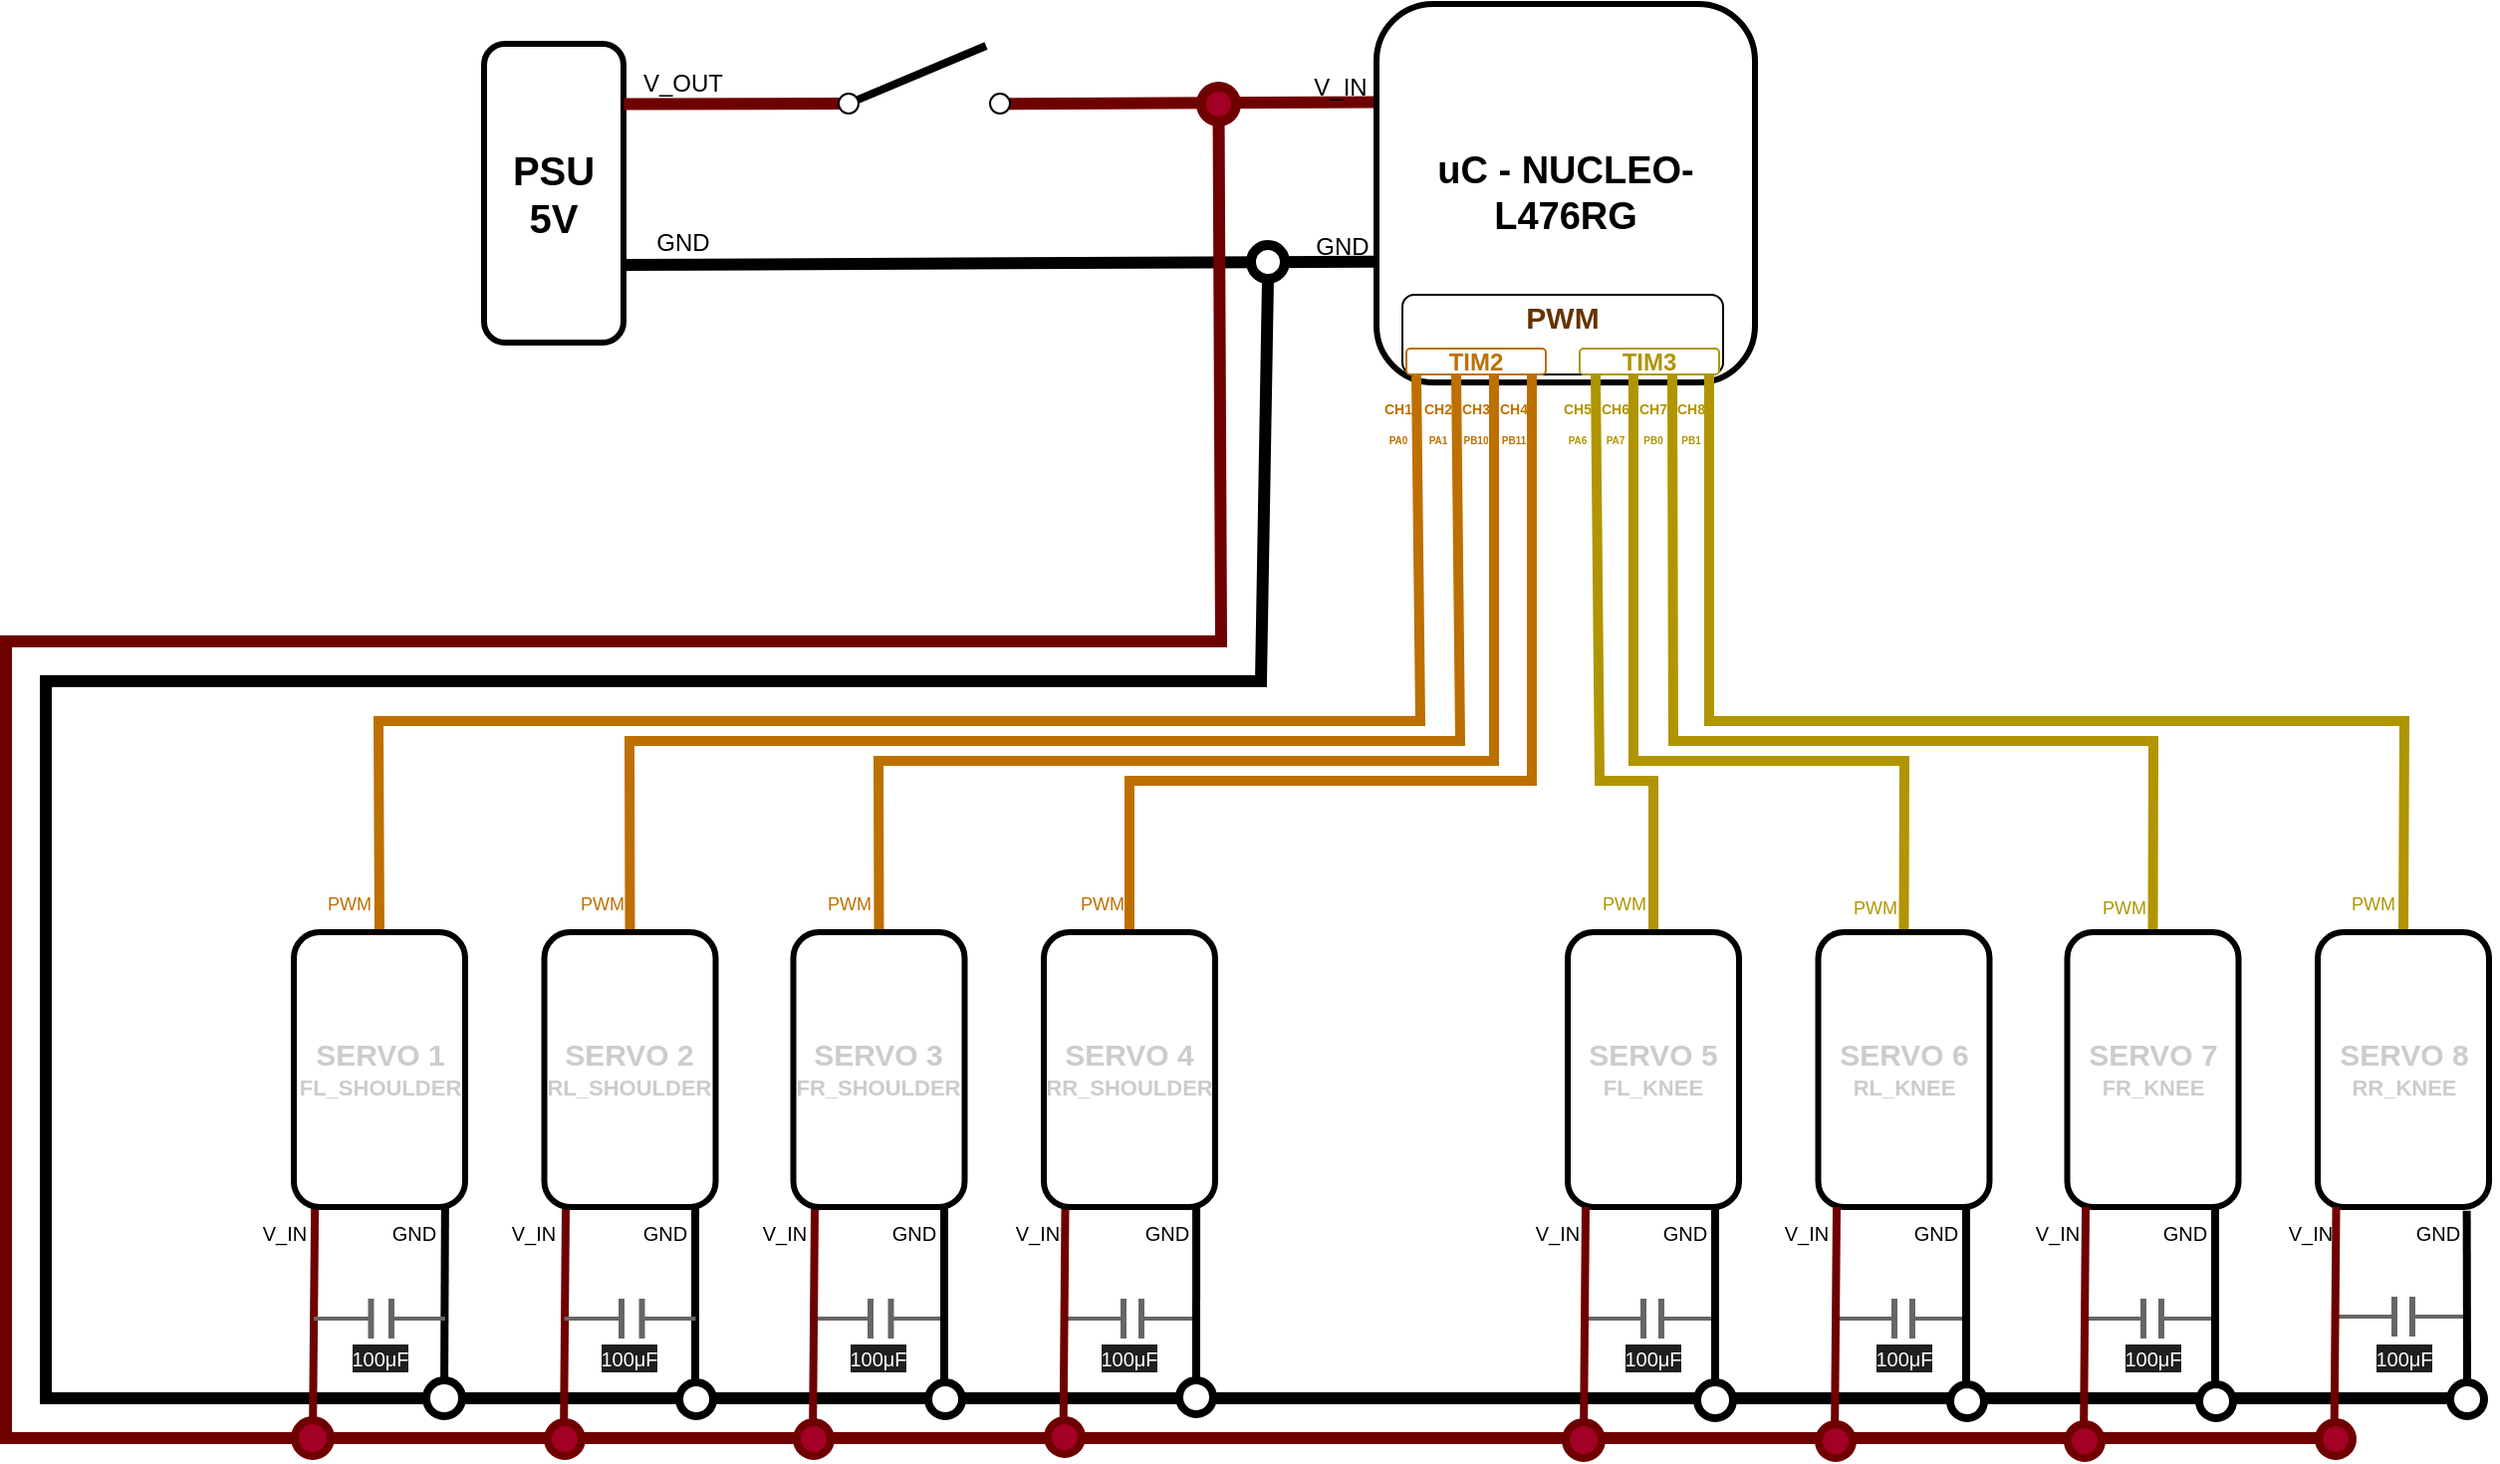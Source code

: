 <mxfile version="24.7.5">
  <diagram name="Page-1" id="4H-OiO5wgNnp5G3xVHLZ">
    <mxGraphModel dx="1800" dy="828" grid="0" gridSize="10" guides="1" tooltips="1" connect="1" arrows="1" fold="1" page="0" pageScale="1" pageWidth="827" pageHeight="1169" math="0" shadow="0">
      <root>
        <mxCell id="0" />
        <mxCell id="1" parent="0" />
        <mxCell id="Y943WYyyU99tUCONeAsC-100" value="" style="endArrow=none;html=1;rounded=0;strokeWidth=3;fillColor=#f5f5f5;strokeColor=#666666;gradientColor=#b3b3b3;" parent="1" edge="1">
          <mxGeometry width="50" height="50" relative="1" as="geometry">
            <mxPoint x="314" y="950" as="sourcePoint" />
            <mxPoint x="314" y="930" as="targetPoint" />
            <Array as="points">
              <mxPoint x="314" y="940" />
            </Array>
          </mxGeometry>
        </mxCell>
        <mxCell id="Y943WYyyU99tUCONeAsC-101" value="" style="endArrow=none;html=1;rounded=0;strokeWidth=3;fillColor=#f5f5f5;strokeColor=#666666;gradientColor=#b3b3b3;" parent="1" edge="1">
          <mxGeometry width="50" height="50" relative="1" as="geometry">
            <mxPoint x="324.25" y="950" as="sourcePoint" />
            <mxPoint x="324.25" y="930" as="targetPoint" />
          </mxGeometry>
        </mxCell>
        <mxCell id="Y943WYyyU99tUCONeAsC-102" value="" style="endArrow=none;html=1;rounded=0;strokeWidth=2;fillColor=#f5f5f5;strokeColor=#666666;gradientColor=#b3b3b3;" parent="1" edge="1">
          <mxGeometry width="50" height="50" relative="1" as="geometry">
            <mxPoint x="323.25" y="940" as="sourcePoint" />
            <mxPoint x="351.25" y="940" as="targetPoint" />
          </mxGeometry>
        </mxCell>
        <mxCell id="Y943WYyyU99tUCONeAsC-103" value="" style="endArrow=none;html=1;rounded=0;strokeWidth=2;fillColor=#f5f5f5;strokeColor=#666666;gradientColor=#b3b3b3;" parent="1" edge="1">
          <mxGeometry width="50" height="50" relative="1" as="geometry">
            <mxPoint x="285.25" y="940" as="sourcePoint" />
            <mxPoint x="312.25" y="940" as="targetPoint" />
          </mxGeometry>
        </mxCell>
        <mxCell id="Y943WYyyU99tUCONeAsC-104" value="" style="endArrow=none;html=1;rounded=0;strokeWidth=2;fillColor=#f5f5f5;strokeColor=#666666;gradientColor=#b3b3b3;" parent="1" edge="1">
          <mxGeometry width="50" height="50" relative="1" as="geometry">
            <mxPoint x="286.75" y="940" as="sourcePoint" />
            <mxPoint x="314" y="940" as="targetPoint" />
          </mxGeometry>
        </mxCell>
        <mxCell id="Y943WYyyU99tUCONeAsC-92" value="" style="endArrow=none;html=1;rounded=0;strokeWidth=3;fillColor=#f5f5f5;strokeColor=#666666;gradientColor=#b3b3b3;" parent="1" edge="1">
          <mxGeometry width="50" height="50" relative="1" as="geometry">
            <mxPoint x="441" y="950" as="sourcePoint" />
            <mxPoint x="441" y="930" as="targetPoint" />
          </mxGeometry>
        </mxCell>
        <mxCell id="Y943WYyyU99tUCONeAsC-93" value="" style="endArrow=none;html=1;rounded=0;strokeWidth=3;fillColor=#f5f5f5;strokeColor=#666666;gradientColor=#b3b3b3;" parent="1" edge="1">
          <mxGeometry width="50" height="50" relative="1" as="geometry">
            <mxPoint x="450" y="950" as="sourcePoint" />
            <mxPoint x="450" y="930" as="targetPoint" />
          </mxGeometry>
        </mxCell>
        <mxCell id="Y943WYyyU99tUCONeAsC-94" value="" style="endArrow=none;html=1;rounded=0;strokeWidth=2;fillColor=#f5f5f5;strokeColor=#666666;gradientColor=#b3b3b3;" parent="1" edge="1">
          <mxGeometry width="50" height="50" relative="1" as="geometry">
            <mxPoint x="449" y="940" as="sourcePoint" />
            <mxPoint x="477" y="940" as="targetPoint" />
          </mxGeometry>
        </mxCell>
        <mxCell id="Y943WYyyU99tUCONeAsC-95" value="" style="endArrow=none;html=1;rounded=0;strokeWidth=2;fillColor=#f5f5f5;strokeColor=#666666;gradientColor=#b3b3b3;" parent="1" edge="1">
          <mxGeometry width="50" height="50" relative="1" as="geometry">
            <mxPoint x="411" y="940" as="sourcePoint" />
            <mxPoint x="438" y="940" as="targetPoint" />
          </mxGeometry>
        </mxCell>
        <mxCell id="Y943WYyyU99tUCONeAsC-96" value="" style="endArrow=none;html=1;rounded=0;strokeWidth=2;fillColor=#f5f5f5;strokeColor=#666666;gradientColor=#b3b3b3;" parent="1" edge="1">
          <mxGeometry width="50" height="50" relative="1" as="geometry">
            <mxPoint x="412.5" y="940" as="sourcePoint" />
            <mxPoint x="442" y="940" as="targetPoint" />
          </mxGeometry>
        </mxCell>
        <mxCell id="Y943WYyyU99tUCONeAsC-87" value="" style="endArrow=none;html=1;rounded=0;strokeWidth=3;fillColor=#f5f5f5;strokeColor=#666666;gradientColor=#b3b3b3;" parent="1" edge="1">
          <mxGeometry width="50" height="50" relative="1" as="geometry">
            <mxPoint x="702" y="950" as="sourcePoint" />
            <mxPoint x="702" y="930" as="targetPoint" />
          </mxGeometry>
        </mxCell>
        <mxCell id="Y943WYyyU99tUCONeAsC-88" value="" style="endArrow=none;html=1;rounded=0;strokeWidth=3;fillColor=#f5f5f5;strokeColor=#666666;gradientColor=#b3b3b3;" parent="1" edge="1">
          <mxGeometry width="50" height="50" relative="1" as="geometry">
            <mxPoint x="711" y="950" as="sourcePoint" />
            <mxPoint x="711" y="930" as="targetPoint" />
          </mxGeometry>
        </mxCell>
        <mxCell id="Y943WYyyU99tUCONeAsC-89" value="" style="endArrow=none;html=1;rounded=0;strokeWidth=2;fillColor=#f5f5f5;strokeColor=#666666;gradientColor=#b3b3b3;" parent="1" edge="1">
          <mxGeometry width="50" height="50" relative="1" as="geometry">
            <mxPoint x="710" y="940" as="sourcePoint" />
            <mxPoint x="738" y="940" as="targetPoint" />
          </mxGeometry>
        </mxCell>
        <mxCell id="Y943WYyyU99tUCONeAsC-90" value="" style="endArrow=none;html=1;rounded=0;strokeWidth=2;fillColor=#f5f5f5;strokeColor=#666666;gradientColor=#b3b3b3;" parent="1" edge="1">
          <mxGeometry width="50" height="50" relative="1" as="geometry">
            <mxPoint x="672" y="940" as="sourcePoint" />
            <mxPoint x="699" y="940" as="targetPoint" />
          </mxGeometry>
        </mxCell>
        <mxCell id="Y943WYyyU99tUCONeAsC-91" value="" style="endArrow=none;html=1;rounded=0;strokeWidth=2;fillColor=#f5f5f5;strokeColor=#666666;gradientColor=#b3b3b3;" parent="1" edge="1">
          <mxGeometry width="50" height="50" relative="1" as="geometry">
            <mxPoint x="673.5" y="940" as="sourcePoint" />
            <mxPoint x="703" y="940" as="targetPoint" />
          </mxGeometry>
        </mxCell>
        <mxCell id="Y943WYyyU99tUCONeAsC-71" value="" style="endArrow=none;html=1;rounded=0;strokeWidth=3;fillColor=#f5f5f5;strokeColor=#666666;gradientColor=#b3b3b3;" parent="1" edge="1">
          <mxGeometry width="50" height="50" relative="1" as="geometry">
            <mxPoint x="828" y="950" as="sourcePoint" />
            <mxPoint x="828" y="930" as="targetPoint" />
          </mxGeometry>
        </mxCell>
        <mxCell id="Y943WYyyU99tUCONeAsC-72" value="" style="endArrow=none;html=1;rounded=0;strokeWidth=3;fillColor=#f5f5f5;strokeColor=#666666;gradientColor=#b3b3b3;" parent="1" edge="1">
          <mxGeometry width="50" height="50" relative="1" as="geometry">
            <mxPoint x="837" y="950" as="sourcePoint" />
            <mxPoint x="837" y="930" as="targetPoint" />
          </mxGeometry>
        </mxCell>
        <mxCell id="Y943WYyyU99tUCONeAsC-73" value="" style="endArrow=none;html=1;rounded=0;strokeWidth=2;fillColor=#f5f5f5;strokeColor=#666666;gradientColor=#b3b3b3;" parent="1" edge="1">
          <mxGeometry width="50" height="50" relative="1" as="geometry">
            <mxPoint x="836" y="940" as="sourcePoint" />
            <mxPoint x="864" y="940" as="targetPoint" />
          </mxGeometry>
        </mxCell>
        <mxCell id="Y943WYyyU99tUCONeAsC-74" value="" style="endArrow=none;html=1;rounded=0;strokeWidth=2;fillColor=#f5f5f5;strokeColor=#666666;gradientColor=#b3b3b3;" parent="1" edge="1">
          <mxGeometry width="50" height="50" relative="1" as="geometry">
            <mxPoint x="798" y="940" as="sourcePoint" />
            <mxPoint x="825" y="940" as="targetPoint" />
          </mxGeometry>
        </mxCell>
        <mxCell id="Y943WYyyU99tUCONeAsC-75" value="" style="endArrow=none;html=1;rounded=0;strokeWidth=2;fillColor=#f5f5f5;strokeColor=#666666;gradientColor=#b3b3b3;" parent="1" edge="1">
          <mxGeometry width="50" height="50" relative="1" as="geometry">
            <mxPoint x="799.5" y="940" as="sourcePoint" />
            <mxPoint x="829" y="940" as="targetPoint" />
          </mxGeometry>
        </mxCell>
        <mxCell id="Y943WYyyU99tUCONeAsC-60" value="" style="endArrow=none;html=1;rounded=0;strokeWidth=3;fillColor=#f5f5f5;strokeColor=#666666;gradientColor=#b3b3b3;" parent="1" edge="1">
          <mxGeometry width="50" height="50" relative="1" as="geometry">
            <mxPoint x="953" y="950" as="sourcePoint" />
            <mxPoint x="953" y="930" as="targetPoint" />
          </mxGeometry>
        </mxCell>
        <mxCell id="Y943WYyyU99tUCONeAsC-61" value="" style="endArrow=none;html=1;rounded=0;strokeWidth=3;fillColor=#f5f5f5;strokeColor=#666666;gradientColor=#b3b3b3;" parent="1" edge="1">
          <mxGeometry width="50" height="50" relative="1" as="geometry">
            <mxPoint x="962" y="950" as="sourcePoint" />
            <mxPoint x="962" y="930" as="targetPoint" />
          </mxGeometry>
        </mxCell>
        <mxCell id="Y943WYyyU99tUCONeAsC-62" value="" style="endArrow=none;html=1;rounded=0;strokeWidth=2;fillColor=#f5f5f5;strokeColor=#666666;gradientColor=#b3b3b3;" parent="1" edge="1">
          <mxGeometry width="50" height="50" relative="1" as="geometry">
            <mxPoint x="961" y="940" as="sourcePoint" />
            <mxPoint x="989" y="940" as="targetPoint" />
          </mxGeometry>
        </mxCell>
        <mxCell id="Y943WYyyU99tUCONeAsC-63" value="" style="endArrow=none;html=1;rounded=0;strokeWidth=2;fillColor=#f5f5f5;strokeColor=#666666;gradientColor=#b3b3b3;" parent="1" edge="1">
          <mxGeometry width="50" height="50" relative="1" as="geometry">
            <mxPoint x="923" y="940" as="sourcePoint" />
            <mxPoint x="950" y="940" as="targetPoint" />
          </mxGeometry>
        </mxCell>
        <mxCell id="Y943WYyyU99tUCONeAsC-64" value="" style="endArrow=none;html=1;rounded=0;strokeWidth=2;fillColor=#f5f5f5;strokeColor=#666666;gradientColor=#b3b3b3;" parent="1" edge="1">
          <mxGeometry width="50" height="50" relative="1" as="geometry">
            <mxPoint x="924.5" y="940" as="sourcePoint" />
            <mxPoint x="954" y="940" as="targetPoint" />
          </mxGeometry>
        </mxCell>
        <mxCell id="Y943WYyyU99tUCONeAsC-25" value="" style="endArrow=none;html=1;rounded=0;strokeWidth=3;fillColor=#f5f5f5;strokeColor=#666666;gradientColor=#b3b3b3;" parent="1" edge="1">
          <mxGeometry width="50" height="50" relative="1" as="geometry">
            <mxPoint x="1079" y="949" as="sourcePoint" />
            <mxPoint x="1079" y="929" as="targetPoint" />
          </mxGeometry>
        </mxCell>
        <mxCell id="Y943WYyyU99tUCONeAsC-26" value="" style="endArrow=none;html=1;rounded=0;strokeWidth=3;fillColor=#f5f5f5;strokeColor=#666666;gradientColor=#b3b3b3;" parent="1" edge="1">
          <mxGeometry width="50" height="50" relative="1" as="geometry">
            <mxPoint x="1088" y="949" as="sourcePoint" />
            <mxPoint x="1088" y="929" as="targetPoint" />
          </mxGeometry>
        </mxCell>
        <mxCell id="Y943WYyyU99tUCONeAsC-23" value="" style="endArrow=none;html=1;rounded=0;strokeWidth=2;fillColor=#f5f5f5;strokeColor=#666666;gradientColor=#b3b3b3;" parent="1" edge="1">
          <mxGeometry width="50" height="50" relative="1" as="geometry">
            <mxPoint x="1087" y="939" as="sourcePoint" />
            <mxPoint x="1115" y="939" as="targetPoint" />
          </mxGeometry>
        </mxCell>
        <mxCell id="Y943WYyyU99tUCONeAsC-45" value="" style="endArrow=none;html=1;rounded=0;strokeWidth=2;fillColor=#f5f5f5;strokeColor=#666666;gradientColor=#b3b3b3;" parent="1" edge="1">
          <mxGeometry width="50" height="50" relative="1" as="geometry">
            <mxPoint x="1049" y="939" as="sourcePoint" />
            <mxPoint x="1076" y="939" as="targetPoint" />
          </mxGeometry>
        </mxCell>
        <mxCell id="Y943WYyyU99tUCONeAsC-46" value="" style="endArrow=none;html=1;rounded=0;strokeWidth=2;fillColor=#f5f5f5;strokeColor=#666666;gradientColor=#b3b3b3;" parent="1" edge="1">
          <mxGeometry width="50" height="50" relative="1" as="geometry">
            <mxPoint x="1088" y="939" as="sourcePoint" />
            <mxPoint x="1116.5" y="939" as="targetPoint" />
          </mxGeometry>
        </mxCell>
        <mxCell id="Y943WYyyU99tUCONeAsC-47" value="" style="endArrow=none;html=1;rounded=0;strokeWidth=2;fillColor=#f5f5f5;strokeColor=#666666;gradientColor=#b3b3b3;" parent="1" edge="1">
          <mxGeometry width="50" height="50" relative="1" as="geometry">
            <mxPoint x="1050.5" y="939" as="sourcePoint" />
            <mxPoint x="1080" y="939" as="targetPoint" />
          </mxGeometry>
        </mxCell>
        <mxCell id="JkBDYto9jnC0jZFRPAEh-16" value="" style="endArrow=none;html=1;rounded=0;exitX=0.995;exitY=0.185;exitDx=0;exitDy=0;exitPerimeter=0;fillColor=#a20025;strokeColor=#6F0000;strokeWidth=6;entryX=0.321;entryY=0.258;entryDx=0;entryDy=0;entryPerimeter=0;" parent="1" target="JkBDYto9jnC0jZFRPAEh-1" edge="1">
          <mxGeometry width="50" height="50" relative="1" as="geometry">
            <mxPoint x="380.0" y="330.13" as="sourcePoint" />
            <mxPoint x="490" y="329.88" as="targetPoint" />
          </mxGeometry>
        </mxCell>
        <mxCell id="JkBDYto9jnC0jZFRPAEh-2" value="&lt;font size=&quot;1&quot; style=&quot;&quot;&gt;&lt;b style=&quot;font-size: 20px;&quot;&gt;PSU 5V&lt;/b&gt;&lt;/font&gt;" style="rounded=1;whiteSpace=wrap;html=1;strokeWidth=3;" parent="1" vertex="1">
          <mxGeometry x="120" y="300" width="70" height="150" as="geometry" />
        </mxCell>
        <mxCell id="JkBDYto9jnC0jZFRPAEh-3" value="" style="endArrow=none;html=1;rounded=0;exitX=0.995;exitY=0.185;exitDx=0;exitDy=0;exitPerimeter=0;fillColor=#a20025;strokeColor=#6F0000;strokeWidth=6;" parent="1" edge="1">
          <mxGeometry width="50" height="50" relative="1" as="geometry">
            <mxPoint x="190.0" y="330.25" as="sourcePoint" />
            <mxPoint x="300" y="330" as="targetPoint" />
          </mxGeometry>
        </mxCell>
        <mxCell id="JkBDYto9jnC0jZFRPAEh-4" value="V_OUT" style="text;html=1;align=center;verticalAlign=middle;whiteSpace=wrap;rounded=0;" parent="1" vertex="1">
          <mxGeometry x="190" y="300" width="60" height="40" as="geometry" />
        </mxCell>
        <mxCell id="JkBDYto9jnC0jZFRPAEh-5" value="V&lt;span style=&quot;background-color: initial;&quot;&gt;_IN&lt;/span&gt;" style="text;html=1;align=center;verticalAlign=middle;whiteSpace=wrap;rounded=0;" parent="1" vertex="1">
          <mxGeometry x="520" y="302" width="60" height="40" as="geometry" />
        </mxCell>
        <mxCell id="JkBDYto9jnC0jZFRPAEh-6" value="" style="endArrow=none;html=1;rounded=0;exitX=0.995;exitY=0.185;exitDx=0;exitDy=0;entryX=0.426;entryY=0.679;entryDx=0;entryDy=0;exitPerimeter=0;strokeWidth=6;entryPerimeter=0;" parent="1" target="JkBDYto9jnC0jZFRPAEh-1" edge="1">
          <mxGeometry width="50" height="50" relative="1" as="geometry">
            <mxPoint x="190" y="411" as="sourcePoint" />
            <mxPoint x="490" y="410" as="targetPoint" />
          </mxGeometry>
        </mxCell>
        <mxCell id="JkBDYto9jnC0jZFRPAEh-7" value="GND" style="text;html=1;align=center;verticalAlign=middle;whiteSpace=wrap;rounded=0;" parent="1" vertex="1">
          <mxGeometry x="190" y="380" width="60" height="40" as="geometry" />
        </mxCell>
        <mxCell id="JkBDYto9jnC0jZFRPAEh-11" value="GND" style="text;html=1;align=center;verticalAlign=middle;whiteSpace=wrap;rounded=0;" parent="1" vertex="1">
          <mxGeometry x="521" y="382" width="60" height="40" as="geometry" />
        </mxCell>
        <mxCell id="JkBDYto9jnC0jZFRPAEh-12" value="" style="ellipse;whiteSpace=wrap;html=1;aspect=fixed;" parent="1" vertex="1">
          <mxGeometry x="298" y="325" width="10" height="10" as="geometry" />
        </mxCell>
        <mxCell id="JkBDYto9jnC0jZFRPAEh-14" value="" style="endArrow=none;html=1;rounded=0;strokeWidth=4;" parent="1" source="JkBDYto9jnC0jZFRPAEh-12" edge="1">
          <mxGeometry width="50" height="50" relative="1" as="geometry">
            <mxPoint x="350" y="387" as="sourcePoint" />
            <mxPoint x="372" y="301" as="targetPoint" />
          </mxGeometry>
        </mxCell>
        <mxCell id="JkBDYto9jnC0jZFRPAEh-15" value="" style="ellipse;whiteSpace=wrap;html=1;aspect=fixed;" parent="1" vertex="1">
          <mxGeometry x="374" y="325" width="10" height="10" as="geometry" />
        </mxCell>
        <mxCell id="JkBDYto9jnC0jZFRPAEh-1" value="&lt;h2&gt;&lt;font style=&quot;font-size: 19px;&quot;&gt;uC - NUCLEO-L476RG&lt;/font&gt;&lt;/h2&gt;" style="rounded=1;whiteSpace=wrap;html=1;strokeWidth=3;" parent="1" vertex="1">
          <mxGeometry x="568" y="280" width="190" height="190" as="geometry" />
        </mxCell>
        <mxCell id="JkBDYto9jnC0jZFRPAEh-22" value="&lt;b&gt;&lt;font color=&quot;#663300&quot; style=&quot;font-size: 15px;&quot;&gt;PWM&lt;/font&gt;&lt;/b&gt;&lt;div&gt;&lt;b&gt;&lt;font color=&quot;#663300&quot; style=&quot;font-size: 15px;&quot;&gt;&lt;br&gt;&lt;/font&gt;&lt;/b&gt;&lt;/div&gt;" style="rounded=1;whiteSpace=wrap;html=1;" parent="1" vertex="1">
          <mxGeometry x="581" y="426" width="161" height="40" as="geometry" />
        </mxCell>
        <mxCell id="JkBDYto9jnC0jZFRPAEh-23" value="" style="endArrow=none;html=1;rounded=0;entryX=0.06;entryY=1.014;entryDx=0;entryDy=0;entryPerimeter=0;strokeWidth=5;fillColor=#f0a30a;strokeColor=#BD7000;exitX=0.5;exitY=0;exitDx=0;exitDy=0;" parent="1" source="JkBDYto9jnC0jZFRPAEh-59" edge="1">
          <mxGeometry width="50" height="50" relative="1" as="geometry">
            <mxPoint x="588.34" y="504" as="sourcePoint" />
            <mxPoint x="588.0" y="466.56" as="targetPoint" />
            <Array as="points">
              <mxPoint x="67" y="640" />
              <mxPoint x="590" y="640" />
            </Array>
          </mxGeometry>
        </mxCell>
        <mxCell id="JkBDYto9jnC0jZFRPAEh-25" value="" style="endArrow=none;html=1;rounded=0;entryX=0.06;entryY=1.014;entryDx=0;entryDy=0;entryPerimeter=0;strokeWidth=5;fillColor=#f0a30a;strokeColor=#BD7000;exitX=0.5;exitY=0;exitDx=0;exitDy=0;" parent="1" source="JkBDYto9jnC0jZFRPAEh-60" edge="1">
          <mxGeometry width="50" height="50" relative="1" as="geometry">
            <mxPoint x="608" y="504" as="sourcePoint" />
            <mxPoint x="608" y="466" as="targetPoint" />
            <Array as="points">
              <mxPoint x="193" y="650" />
              <mxPoint x="610" y="650" />
            </Array>
          </mxGeometry>
        </mxCell>
        <mxCell id="JkBDYto9jnC0jZFRPAEh-26" value="" style="endArrow=none;html=1;rounded=0;entryX=0.06;entryY=1.014;entryDx=0;entryDy=0;entryPerimeter=0;strokeWidth=5;fillColor=#f0a30a;strokeColor=#BD7000;exitX=0.5;exitY=0;exitDx=0;exitDy=0;" parent="1" source="JkBDYto9jnC0jZFRPAEh-61" edge="1">
          <mxGeometry width="50" height="50" relative="1" as="geometry">
            <mxPoint x="627" y="504" as="sourcePoint" />
            <mxPoint x="627" y="466" as="targetPoint" />
            <Array as="points">
              <mxPoint x="318" y="660" />
              <mxPoint x="627" y="660" />
            </Array>
          </mxGeometry>
        </mxCell>
        <mxCell id="JkBDYto9jnC0jZFRPAEh-27" value="" style="endArrow=none;html=1;rounded=0;entryX=0.06;entryY=1.014;entryDx=0;entryDy=0;entryPerimeter=0;strokeWidth=5;fillColor=#f0a30a;strokeColor=#BD7000;exitX=0.5;exitY=0;exitDx=0;exitDy=0;" parent="1" source="JkBDYto9jnC0jZFRPAEh-62" edge="1">
          <mxGeometry width="50" height="50" relative="1" as="geometry">
            <mxPoint x="646" y="504" as="sourcePoint" />
            <mxPoint x="646" y="466" as="targetPoint" />
            <Array as="points">
              <mxPoint x="444" y="670" />
              <mxPoint x="646" y="670" />
            </Array>
          </mxGeometry>
        </mxCell>
        <mxCell id="JkBDYto9jnC0jZFRPAEh-28" value="" style="endArrow=none;html=1;rounded=0;entryX=0.06;entryY=1.014;entryDx=0;entryDy=0;entryPerimeter=0;strokeWidth=5;fillColor=#e3c800;strokeColor=#B09500;exitX=0.5;exitY=0;exitDx=0;exitDy=0;" parent="1" source="JkBDYto9jnC0jZFRPAEh-63" edge="1">
          <mxGeometry width="50" height="50" relative="1" as="geometry">
            <mxPoint x="680" y="670" as="sourcePoint" />
            <mxPoint x="678" y="466" as="targetPoint" />
            <Array as="points">
              <mxPoint x="707" y="670" />
              <mxPoint x="680" y="670" />
            </Array>
          </mxGeometry>
        </mxCell>
        <mxCell id="JkBDYto9jnC0jZFRPAEh-29" value="" style="endArrow=none;html=1;rounded=0;entryX=0.06;entryY=1.014;entryDx=0;entryDy=0;entryPerimeter=0;strokeWidth=5;fillColor=#e3c800;strokeColor=#B09500;exitX=0.5;exitY=0;exitDx=0;exitDy=0;" parent="1" source="JkBDYto9jnC0jZFRPAEh-64" edge="1">
          <mxGeometry width="50" height="50" relative="1" as="geometry">
            <mxPoint x="697" y="504" as="sourcePoint" />
            <mxPoint x="697" y="466" as="targetPoint" />
            <Array as="points">
              <mxPoint x="833" y="660" />
              <mxPoint x="697" y="660" />
            </Array>
          </mxGeometry>
        </mxCell>
        <mxCell id="JkBDYto9jnC0jZFRPAEh-30" value="" style="endArrow=none;html=1;rounded=0;entryX=0.06;entryY=1.014;entryDx=0;entryDy=0;entryPerimeter=0;strokeWidth=5;fillColor=#e3c800;strokeColor=#B09500;exitX=0.5;exitY=0;exitDx=0;exitDy=0;" parent="1" source="JkBDYto9jnC0jZFRPAEh-66" edge="1">
          <mxGeometry width="50" height="50" relative="1" as="geometry">
            <mxPoint x="735" y="504" as="sourcePoint" />
            <mxPoint x="735" y="466" as="targetPoint" />
            <Array as="points">
              <mxPoint x="1084" y="640" />
              <mxPoint x="735" y="640" />
            </Array>
          </mxGeometry>
        </mxCell>
        <mxCell id="JkBDYto9jnC0jZFRPAEh-31" value="" style="endArrow=none;html=1;rounded=0;entryX=0.06;entryY=1.014;entryDx=0;entryDy=0;entryPerimeter=0;strokeWidth=5;fillColor=#e3c800;strokeColor=#B09500;exitX=0.5;exitY=0;exitDx=0;exitDy=0;" parent="1" source="JkBDYto9jnC0jZFRPAEh-65" edge="1">
          <mxGeometry width="50" height="50" relative="1" as="geometry">
            <mxPoint x="716.5" y="504" as="sourcePoint" />
            <mxPoint x="716.5" y="466" as="targetPoint" />
            <Array as="points">
              <mxPoint x="958" y="650" />
              <mxPoint x="717" y="650" />
            </Array>
          </mxGeometry>
        </mxCell>
        <mxCell id="JkBDYto9jnC0jZFRPAEh-38" value="&lt;font size=&quot;1&quot; color=&quot;#bd7000&quot; style=&quot;&quot;&gt;&lt;b style=&quot;font-size: 7px;&quot;&gt;CH1&lt;/b&gt;&lt;/font&gt;&lt;div&gt;&lt;font size=&quot;1&quot; color=&quot;#bd7000&quot;&gt;&lt;b style=&quot;font-size: 5px;&quot;&gt;PA0&lt;/b&gt;&lt;/font&gt;&lt;/div&gt;" style="text;html=1;align=center;verticalAlign=middle;whiteSpace=wrap;rounded=0;" parent="1" vertex="1">
          <mxGeometry x="561" y="478" width="36" height="22" as="geometry" />
        </mxCell>
        <mxCell id="JkBDYto9jnC0jZFRPAEh-39" value="&lt;font size=&quot;1&quot; color=&quot;#bd7000&quot; style=&quot;&quot;&gt;&lt;b style=&quot;font-size: 7px;&quot;&gt;CH2&lt;/b&gt;&lt;/font&gt;&lt;div&gt;&lt;font size=&quot;1&quot; color=&quot;#bd7000&quot; style=&quot;&quot;&gt;&lt;b style=&quot;font-size: 5px;&quot;&gt;PA1&lt;/b&gt;&lt;/font&gt;&lt;/div&gt;" style="text;html=1;align=center;verticalAlign=middle;whiteSpace=wrap;rounded=0;" parent="1" vertex="1">
          <mxGeometry x="581" y="478" width="36" height="22" as="geometry" />
        </mxCell>
        <mxCell id="JkBDYto9jnC0jZFRPAEh-40" value="&lt;font size=&quot;1&quot; color=&quot;#bd7000&quot; style=&quot;&quot;&gt;&lt;b style=&quot;font-size: 7px;&quot;&gt;CH3&lt;/b&gt;&lt;/font&gt;&lt;div&gt;&lt;font size=&quot;1&quot; color=&quot;#bd7000&quot; style=&quot;&quot;&gt;&lt;b style=&quot;font-size: 5px;&quot;&gt;PB10&lt;/b&gt;&lt;/font&gt;&lt;/div&gt;" style="text;html=1;align=center;verticalAlign=middle;whiteSpace=wrap;rounded=0;" parent="1" vertex="1">
          <mxGeometry x="600" y="478" width="36" height="22" as="geometry" />
        </mxCell>
        <mxCell id="JkBDYto9jnC0jZFRPAEh-41" value="&lt;font size=&quot;1&quot; color=&quot;#bd7000&quot; style=&quot;&quot;&gt;&lt;b style=&quot;font-size: 7px;&quot;&gt;CH4&lt;/b&gt;&lt;/font&gt;&lt;div&gt;&lt;font size=&quot;1&quot; color=&quot;#bd7000&quot; style=&quot;&quot;&gt;&lt;b style=&quot;font-size: 5px;&quot;&gt;PB11&lt;/b&gt;&lt;/font&gt;&lt;/div&gt;" style="text;html=1;align=center;verticalAlign=middle;whiteSpace=wrap;rounded=0;" parent="1" vertex="1">
          <mxGeometry x="619" y="478" width="36" height="22" as="geometry" />
        </mxCell>
        <mxCell id="JkBDYto9jnC0jZFRPAEh-42" value="&lt;font color=&quot;#b09500&quot; size=&quot;1&quot; style=&quot;&quot;&gt;&lt;b style=&quot;font-size: 7px;&quot;&gt;CH5&lt;/b&gt;&lt;/font&gt;&lt;div&gt;&lt;font color=&quot;#b09500&quot; size=&quot;1&quot; style=&quot;&quot;&gt;&lt;b style=&quot;font-size: 5px;&quot;&gt;PA6&lt;/b&gt;&lt;/font&gt;&lt;/div&gt;" style="text;html=1;align=center;verticalAlign=middle;whiteSpace=wrap;rounded=0;" parent="1" vertex="1">
          <mxGeometry x="651" y="478" width="36" height="22" as="geometry" />
        </mxCell>
        <mxCell id="JkBDYto9jnC0jZFRPAEh-43" value="&lt;font color=&quot;#b09500&quot; size=&quot;1&quot; style=&quot;&quot;&gt;&lt;b style=&quot;font-size: 7px;&quot;&gt;CH6&lt;/b&gt;&lt;/font&gt;&lt;div&gt;&lt;font color=&quot;#b09500&quot; size=&quot;1&quot; style=&quot;&quot;&gt;&lt;b style=&quot;font-size: 5px;&quot;&gt;PA7&lt;/b&gt;&lt;/font&gt;&lt;/div&gt;" style="text;html=1;align=center;verticalAlign=middle;whiteSpace=wrap;rounded=0;" parent="1" vertex="1">
          <mxGeometry x="670" y="478" width="36" height="22" as="geometry" />
        </mxCell>
        <mxCell id="JkBDYto9jnC0jZFRPAEh-44" value="&lt;font color=&quot;#b09500&quot; size=&quot;1&quot; style=&quot;&quot;&gt;&lt;b style=&quot;font-size: 7px;&quot;&gt;CH7&lt;/b&gt;&lt;/font&gt;&lt;div&gt;&lt;font color=&quot;#b09500&quot; size=&quot;1&quot; style=&quot;&quot;&gt;&lt;b style=&quot;font-size: 5px;&quot;&gt;PB0&lt;/b&gt;&lt;/font&gt;&lt;/div&gt;" style="text;html=1;align=center;verticalAlign=middle;whiteSpace=wrap;rounded=0;" parent="1" vertex="1">
          <mxGeometry x="689" y="478" width="36" height="22" as="geometry" />
        </mxCell>
        <mxCell id="JkBDYto9jnC0jZFRPAEh-45" value="&lt;font color=&quot;#b09500&quot; size=&quot;1&quot; style=&quot;&quot;&gt;&lt;b style=&quot;font-size: 7px;&quot;&gt;CH8&lt;/b&gt;&lt;/font&gt;&lt;div&gt;&lt;b style=&quot;&quot;&gt;&lt;font style=&quot;font-size: 5px;&quot; color=&quot;#b09500&quot;&gt;PB1&lt;/font&gt;&lt;/b&gt;&lt;/div&gt;" style="text;html=1;align=center;verticalAlign=middle;whiteSpace=wrap;rounded=0;" parent="1" vertex="1">
          <mxGeometry x="708" y="478" width="36" height="22" as="geometry" />
        </mxCell>
        <mxCell id="JkBDYto9jnC0jZFRPAEh-48" value="" style="ellipse;whiteSpace=wrap;html=1;aspect=fixed;fillColor=#a20025;fontColor=#ffffff;strokeColor=#6F0000;strokeWidth=5;perimeterSpacing=0;" parent="1" vertex="1">
          <mxGeometry x="480" y="321.5" width="17.5" height="17.5" as="geometry" />
        </mxCell>
        <mxCell id="JkBDYto9jnC0jZFRPAEh-54" value="" style="ellipse;whiteSpace=wrap;html=1;aspect=fixed;strokeWidth=5;" parent="1" vertex="1">
          <mxGeometry x="505" y="401" width="17" height="17" as="geometry" />
        </mxCell>
        <mxCell id="JkBDYto9jnC0jZFRPAEh-63" value="&lt;font color=&quot;#cccccc&quot; style=&quot;font-size: 15px;&quot;&gt;&lt;b style=&quot;&quot;&gt;SERVO 5&lt;/b&gt;&lt;/font&gt;&lt;div&gt;&lt;font color=&quot;#cccccc&quot;&gt;&lt;span style=&quot;font-size: 11px;&quot;&gt;&lt;b&gt;FL_KNEE&lt;/b&gt;&lt;/span&gt;&lt;/font&gt;&lt;/div&gt;" style="rounded=1;whiteSpace=wrap;html=1;strokeWidth=3;" parent="1" vertex="1">
          <mxGeometry x="664" y="746" width="86" height="138" as="geometry" />
        </mxCell>
        <mxCell id="JkBDYto9jnC0jZFRPAEh-64" value="&lt;font color=&quot;#cccccc&quot; style=&quot;font-size: 15px;&quot;&gt;&lt;b style=&quot;&quot;&gt;SERVO 6&lt;/b&gt;&lt;/font&gt;&lt;div&gt;&lt;font color=&quot;#cccccc&quot;&gt;&lt;span style=&quot;font-size: 11px;&quot;&gt;&lt;b&gt;RL_KNEE&lt;/b&gt;&lt;/span&gt;&lt;/font&gt;&lt;/div&gt;" style="rounded=1;whiteSpace=wrap;html=1;strokeWidth=3;" parent="1" vertex="1">
          <mxGeometry x="789.75" y="746" width="86" height="138" as="geometry" />
        </mxCell>
        <mxCell id="JkBDYto9jnC0jZFRPAEh-65" value="&lt;font color=&quot;#cccccc&quot; style=&quot;font-size: 15px;&quot;&gt;&lt;b style=&quot;&quot;&gt;SERVO 7&lt;/b&gt;&lt;/font&gt;&lt;div&gt;&lt;font size=&quot;1&quot; color=&quot;#cccccc&quot; style=&quot;&quot;&gt;&lt;b style=&quot;font-size: 11px;&quot;&gt;FR_KNEE&lt;/b&gt;&lt;/font&gt;&lt;/div&gt;" style="rounded=1;whiteSpace=wrap;html=1;strokeWidth=3;" parent="1" vertex="1">
          <mxGeometry x="914.75" y="746" width="86" height="138" as="geometry" />
        </mxCell>
        <mxCell id="JkBDYto9jnC0jZFRPAEh-66" value="&lt;font color=&quot;#cccccc&quot; style=&quot;font-size: 15px;&quot;&gt;&lt;b style=&quot;&quot;&gt;SERVO 8&lt;/b&gt;&lt;/font&gt;&lt;div&gt;&lt;font size=&quot;1&quot; color=&quot;#cccccc&quot; style=&quot;&quot;&gt;&lt;b style=&quot;font-size: 11px;&quot;&gt;RR_KNEE&lt;/b&gt;&lt;/font&gt;&lt;/div&gt;" style="rounded=1;whiteSpace=wrap;html=1;strokeWidth=3;" parent="1" vertex="1">
          <mxGeometry x="1040.5" y="746" width="86" height="138" as="geometry" />
        </mxCell>
        <mxCell id="JkBDYto9jnC0jZFRPAEh-73" value="" style="endArrow=none;html=1;rounded=0;fillColor=#a20025;strokeColor=#6F0000;strokeWidth=6;" parent="1" target="JkBDYto9jnC0jZFRPAEh-48" edge="1">
          <mxGeometry width="50" height="50" relative="1" as="geometry">
            <mxPoint x="1050" y="1000" as="sourcePoint" />
            <mxPoint x="450" y="490" as="targetPoint" />
            <Array as="points">
              <mxPoint x="-120" y="1000" />
              <mxPoint x="-120" y="600" />
              <mxPoint x="490" y="600" />
            </Array>
          </mxGeometry>
        </mxCell>
        <mxCell id="JkBDYto9jnC0jZFRPAEh-77" value="" style="endArrow=none;html=1;rounded=0;entryX=0.5;entryY=1;entryDx=0;entryDy=0;strokeWidth=6;" parent="1" target="JkBDYto9jnC0jZFRPAEh-54" edge="1">
          <mxGeometry width="50" height="50" relative="1" as="geometry">
            <mxPoint x="1120" y="980" as="sourcePoint" />
            <mxPoint x="434" y="645" as="targetPoint" />
            <Array as="points">
              <mxPoint x="-100" y="980" />
              <mxPoint x="-100" y="620" />
              <mxPoint x="510" y="620" />
            </Array>
          </mxGeometry>
        </mxCell>
        <mxCell id="JkBDYto9jnC0jZFRPAEh-78" value="&lt;b&gt;&lt;font color=&quot;#b09500&quot;&gt;TIM3&lt;/font&gt;&lt;/b&gt;" style="rounded=1;whiteSpace=wrap;html=1;strokeColor=#b09500;" parent="1" vertex="1">
          <mxGeometry x="670" y="453" width="70" height="13" as="geometry" />
        </mxCell>
        <mxCell id="JkBDYto9jnC0jZFRPAEh-79" value="&lt;b&gt;&lt;font color=&quot;#bd7000&quot;&gt;TIM2&lt;/font&gt;&lt;/b&gt;" style="rounded=1;whiteSpace=wrap;html=1;strokeColor=#bd7000;" parent="1" vertex="1">
          <mxGeometry x="583" y="453" width="70" height="13" as="geometry" />
        </mxCell>
        <mxCell id="JkBDYto9jnC0jZFRPAEh-85" value="" style="endArrow=none;html=1;rounded=0;entryX=0.883;entryY=1.002;entryDx=0;entryDy=0;entryPerimeter=0;strokeWidth=4;" parent="1" target="JkBDYto9jnC0jZFRPAEh-59" edge="1">
          <mxGeometry width="50" height="50" relative="1" as="geometry">
            <mxPoint x="100" y="981" as="sourcePoint" />
            <mxPoint x="268" y="832" as="targetPoint" />
          </mxGeometry>
        </mxCell>
        <mxCell id="JkBDYto9jnC0jZFRPAEh-86" value="" style="endArrow=none;html=1;rounded=0;entryX=0.123;entryY=0.999;entryDx=0;entryDy=0;entryPerimeter=0;strokeWidth=4;fillColor=#a20025;strokeColor=#6F0000;" parent="1" target="JkBDYto9jnC0jZFRPAEh-59" edge="1">
          <mxGeometry width="50" height="50" relative="1" as="geometry">
            <mxPoint x="34" y="1001" as="sourcePoint" />
            <mxPoint x="244" y="876" as="targetPoint" />
          </mxGeometry>
        </mxCell>
        <mxCell id="JkBDYto9jnC0jZFRPAEh-59" value="&lt;font color=&quot;#cccccc&quot; style=&quot;font-size: 15px;&quot;&gt;&lt;b style=&quot;&quot;&gt;SERVO 1&lt;/b&gt;&lt;/font&gt;&lt;div&gt;&lt;font size=&quot;1&quot; color=&quot;#cccccc&quot;&gt;&lt;b style=&quot;font-size: 11px;&quot;&gt;FL_SHOULDER&lt;/b&gt;&lt;/font&gt;&lt;/div&gt;" style="rounded=1;whiteSpace=wrap;html=1;strokeWidth=3;" parent="1" vertex="1">
          <mxGeometry x="24.5" y="746" width="86" height="138" as="geometry" />
        </mxCell>
        <mxCell id="JkBDYto9jnC0jZFRPAEh-87" value="" style="endArrow=none;html=1;rounded=0;entryX=0.883;entryY=1.002;entryDx=0;entryDy=0;entryPerimeter=0;strokeWidth=4;" parent="1" edge="1">
          <mxGeometry width="50" height="50" relative="1" as="geometry">
            <mxPoint x="226.01" y="981" as="sourcePoint" />
            <mxPoint x="226.01" y="884" as="targetPoint" />
          </mxGeometry>
        </mxCell>
        <mxCell id="JkBDYto9jnC0jZFRPAEh-88" value="" style="endArrow=none;html=1;rounded=0;entryX=0.123;entryY=0.999;entryDx=0;entryDy=0;entryPerimeter=0;strokeWidth=4;fillColor=#a20025;strokeColor=#6F0000;" parent="1" edge="1">
          <mxGeometry width="50" height="50" relative="1" as="geometry">
            <mxPoint x="160.01" y="1001" as="sourcePoint" />
            <mxPoint x="161.01" y="884" as="targetPoint" />
          </mxGeometry>
        </mxCell>
        <mxCell id="JkBDYto9jnC0jZFRPAEh-89" value="" style="endArrow=none;html=1;rounded=0;entryX=0.883;entryY=1.002;entryDx=0;entryDy=0;entryPerimeter=0;strokeWidth=4;" parent="1" edge="1">
          <mxGeometry width="50" height="50" relative="1" as="geometry">
            <mxPoint x="351.01" y="981" as="sourcePoint" />
            <mxPoint x="351.01" y="884" as="targetPoint" />
          </mxGeometry>
        </mxCell>
        <mxCell id="JkBDYto9jnC0jZFRPAEh-90" value="" style="endArrow=none;html=1;rounded=0;entryX=0.123;entryY=0.999;entryDx=0;entryDy=0;entryPerimeter=0;strokeWidth=4;fillColor=#a20025;strokeColor=#6F0000;" parent="1" edge="1">
          <mxGeometry width="50" height="50" relative="1" as="geometry">
            <mxPoint x="285.01" y="1001" as="sourcePoint" />
            <mxPoint x="286.01" y="884" as="targetPoint" />
          </mxGeometry>
        </mxCell>
        <mxCell id="JkBDYto9jnC0jZFRPAEh-92" value="" style="endArrow=none;html=1;rounded=0;entryX=0.123;entryY=0.999;entryDx=0;entryDy=0;entryPerimeter=0;strokeWidth=4;fillColor=#a20025;strokeColor=#6F0000;" parent="1" edge="1">
          <mxGeometry width="50" height="50" relative="1" as="geometry">
            <mxPoint x="410.76" y="1001" as="sourcePoint" />
            <mxPoint x="411.76" y="884" as="targetPoint" />
          </mxGeometry>
        </mxCell>
        <mxCell id="JkBDYto9jnC0jZFRPAEh-60" value="&lt;font color=&quot;#cccccc&quot; style=&quot;font-size: 15px;&quot;&gt;&lt;b style=&quot;&quot;&gt;SERVO 2&lt;/b&gt;&lt;/font&gt;&lt;div&gt;&lt;font color=&quot;#cccccc&quot; style=&quot;font-size: 11px;&quot;&gt;&lt;b style=&quot;&quot;&gt;RL_SHOULDER&lt;/b&gt;&lt;/font&gt;&lt;/div&gt;" style="rounded=1;whiteSpace=wrap;html=1;strokeWidth=3;" parent="1" vertex="1">
          <mxGeometry x="150.25" y="746" width="86" height="138" as="geometry" />
        </mxCell>
        <mxCell id="JkBDYto9jnC0jZFRPAEh-61" value="&lt;font color=&quot;#cccccc&quot; style=&quot;font-size: 15px;&quot;&gt;&lt;b style=&quot;&quot;&gt;SERVO 3&lt;/b&gt;&lt;/font&gt;&lt;div&gt;&lt;font color=&quot;#cccccc&quot;&gt;&lt;span style=&quot;font-size: 11px;&quot;&gt;&lt;b&gt;FR_SHOULDER&lt;/b&gt;&lt;/span&gt;&lt;/font&gt;&lt;/div&gt;" style="rounded=1;whiteSpace=wrap;html=1;strokeWidth=3;" parent="1" vertex="1">
          <mxGeometry x="275.25" y="746" width="86" height="138" as="geometry" />
        </mxCell>
        <mxCell id="JkBDYto9jnC0jZFRPAEh-62" value="&lt;font color=&quot;#cccccc&quot;&gt;&lt;span style=&quot;font-size: 15px;&quot;&gt;&lt;b&gt;SERVO 4&lt;/b&gt;&lt;/span&gt;&lt;/font&gt;&lt;div&gt;&lt;font size=&quot;1&quot; color=&quot;#cccccc&quot;&gt;&lt;b style=&quot;font-size: 11px;&quot;&gt;RR_SHOULDER&lt;/b&gt;&lt;/font&gt;&lt;/div&gt;" style="rounded=1;whiteSpace=wrap;html=1;strokeWidth=3;" parent="1" vertex="1">
          <mxGeometry x="401" y="746" width="86" height="138" as="geometry" />
        </mxCell>
        <mxCell id="JkBDYto9jnC0jZFRPAEh-93" value="" style="endArrow=none;html=1;rounded=0;entryX=0.883;entryY=1.002;entryDx=0;entryDy=0;entryPerimeter=0;strokeWidth=4;" parent="1" edge="1">
          <mxGeometry width="50" height="50" relative="1" as="geometry">
            <mxPoint x="738" y="981" as="sourcePoint" />
            <mxPoint x="738" y="884" as="targetPoint" />
          </mxGeometry>
        </mxCell>
        <mxCell id="JkBDYto9jnC0jZFRPAEh-94" value="" style="endArrow=none;html=1;rounded=0;entryX=0.123;entryY=0.999;entryDx=0;entryDy=0;entryPerimeter=0;strokeWidth=4;fillColor=#a20025;strokeColor=#6F0000;" parent="1" edge="1">
          <mxGeometry width="50" height="50" relative="1" as="geometry">
            <mxPoint x="672" y="1001" as="sourcePoint" />
            <mxPoint x="673" y="884" as="targetPoint" />
          </mxGeometry>
        </mxCell>
        <mxCell id="JkBDYto9jnC0jZFRPAEh-95" value="" style="endArrow=none;html=1;rounded=0;entryX=0.883;entryY=1.002;entryDx=0;entryDy=0;entryPerimeter=0;strokeWidth=4;" parent="1" edge="1">
          <mxGeometry width="50" height="50" relative="1" as="geometry">
            <mxPoint x="864.01" y="981" as="sourcePoint" />
            <mxPoint x="864.01" y="884" as="targetPoint" />
          </mxGeometry>
        </mxCell>
        <mxCell id="JkBDYto9jnC0jZFRPAEh-96" value="" style="endArrow=none;html=1;rounded=0;entryX=0.123;entryY=0.999;entryDx=0;entryDy=0;entryPerimeter=0;strokeWidth=4;fillColor=#a20025;strokeColor=#6F0000;" parent="1" edge="1">
          <mxGeometry width="50" height="50" relative="1" as="geometry">
            <mxPoint x="798.01" y="1001" as="sourcePoint" />
            <mxPoint x="799.01" y="884" as="targetPoint" />
          </mxGeometry>
        </mxCell>
        <mxCell id="JkBDYto9jnC0jZFRPAEh-97" value="" style="endArrow=none;html=1;rounded=0;entryX=0.883;entryY=1.002;entryDx=0;entryDy=0;entryPerimeter=0;strokeWidth=4;" parent="1" edge="1">
          <mxGeometry width="50" height="50" relative="1" as="geometry">
            <mxPoint x="989.01" y="981" as="sourcePoint" />
            <mxPoint x="989.01" y="884" as="targetPoint" />
          </mxGeometry>
        </mxCell>
        <mxCell id="JkBDYto9jnC0jZFRPAEh-98" value="" style="endArrow=none;html=1;rounded=0;entryX=0.123;entryY=0.999;entryDx=0;entryDy=0;entryPerimeter=0;strokeWidth=4;fillColor=#a20025;strokeColor=#6F0000;" parent="1" edge="1">
          <mxGeometry width="50" height="50" relative="1" as="geometry">
            <mxPoint x="923.01" y="1001" as="sourcePoint" />
            <mxPoint x="924.01" y="884" as="targetPoint" />
          </mxGeometry>
        </mxCell>
        <mxCell id="JkBDYto9jnC0jZFRPAEh-100" value="" style="endArrow=none;html=1;rounded=0;entryX=0.123;entryY=0.999;entryDx=0;entryDy=0;entryPerimeter=0;strokeWidth=4;fillColor=#a20025;strokeColor=#6F0000;" parent="1" edge="1">
          <mxGeometry width="50" height="50" relative="1" as="geometry">
            <mxPoint x="1048.76" y="1001" as="sourcePoint" />
            <mxPoint x="1049.76" y="884" as="targetPoint" />
          </mxGeometry>
        </mxCell>
        <mxCell id="JkBDYto9jnC0jZFRPAEh-101" value="" style="ellipse;whiteSpace=wrap;html=1;aspect=fixed;strokeWidth=4;" parent="1" vertex="1">
          <mxGeometry x="91" y="971" width="18" height="18" as="geometry" />
        </mxCell>
        <mxCell id="JkBDYto9jnC0jZFRPAEh-102" value="" style="ellipse;whiteSpace=wrap;html=1;aspect=fixed;strokeWidth=4;" parent="1" vertex="1">
          <mxGeometry x="218" y="972" width="17" height="17" as="geometry" />
        </mxCell>
        <mxCell id="JkBDYto9jnC0jZFRPAEh-103" value="" style="ellipse;whiteSpace=wrap;html=1;aspect=fixed;strokeWidth=4;" parent="1" vertex="1">
          <mxGeometry x="343" y="972" width="17" height="17" as="geometry" />
        </mxCell>
        <mxCell id="JkBDYto9jnC0jZFRPAEh-106" value="" style="ellipse;whiteSpace=wrap;html=1;aspect=fixed;strokeWidth=4;" parent="1" vertex="1">
          <mxGeometry x="469" y="971" width="17" height="17" as="geometry" />
        </mxCell>
        <mxCell id="JkBDYto9jnC0jZFRPAEh-107" value="" style="endArrow=none;html=1;rounded=0;exitX=0.5;exitY=0;exitDx=0;exitDy=0;entryX=0.89;entryY=1.002;entryDx=0;entryDy=0;entryPerimeter=0;strokeWidth=4;" parent="1" source="JkBDYto9jnC0jZFRPAEh-106" target="JkBDYto9jnC0jZFRPAEh-62" edge="1">
          <mxGeometry width="50" height="50" relative="1" as="geometry">
            <mxPoint x="472" y="988" as="sourcePoint" />
            <mxPoint x="522" y="938" as="targetPoint" />
          </mxGeometry>
        </mxCell>
        <mxCell id="JkBDYto9jnC0jZFRPAEh-108" value="" style="ellipse;whiteSpace=wrap;html=1;aspect=fixed;strokeWidth=4;" parent="1" vertex="1">
          <mxGeometry x="729" y="972" width="18" height="18" as="geometry" />
        </mxCell>
        <mxCell id="JkBDYto9jnC0jZFRPAEh-109" value="" style="ellipse;whiteSpace=wrap;html=1;aspect=fixed;strokeWidth=4;" parent="1" vertex="1">
          <mxGeometry x="856" y="973" width="17" height="17" as="geometry" />
        </mxCell>
        <mxCell id="JkBDYto9jnC0jZFRPAEh-110" value="" style="ellipse;whiteSpace=wrap;html=1;aspect=fixed;strokeWidth=4;" parent="1" vertex="1">
          <mxGeometry x="981" y="973" width="17" height="17" as="geometry" />
        </mxCell>
        <mxCell id="JkBDYto9jnC0jZFRPAEh-111" value="" style="ellipse;whiteSpace=wrap;html=1;aspect=fixed;strokeWidth=4;" parent="1" vertex="1">
          <mxGeometry x="1107" y="972" width="17" height="17" as="geometry" />
        </mxCell>
        <mxCell id="JkBDYto9jnC0jZFRPAEh-112" value="" style="endArrow=none;html=1;rounded=0;exitX=0.5;exitY=0;exitDx=0;exitDy=0;entryX=0.87;entryY=1.014;entryDx=0;entryDy=0;entryPerimeter=0;strokeWidth=4;" parent="1" source="JkBDYto9jnC0jZFRPAEh-111" target="JkBDYto9jnC0jZFRPAEh-66" edge="1">
          <mxGeometry width="50" height="50" relative="1" as="geometry">
            <mxPoint x="1078" y="1021" as="sourcePoint" />
            <mxPoint x="1128" y="971" as="targetPoint" />
          </mxGeometry>
        </mxCell>
        <mxCell id="JkBDYto9jnC0jZFRPAEh-113" value="" style="ellipse;whiteSpace=wrap;html=1;aspect=fixed;strokeWidth=4;fillColor=#a20025;fontColor=#ffffff;strokeColor=#6F0000;" parent="1" vertex="1">
          <mxGeometry x="25" y="991" width="18" height="18" as="geometry" />
        </mxCell>
        <mxCell id="JkBDYto9jnC0jZFRPAEh-114" value="" style="ellipse;whiteSpace=wrap;html=1;aspect=fixed;strokeWidth=4;fillColor=#a20025;fontColor=#ffffff;strokeColor=#6F0000;" parent="1" vertex="1">
          <mxGeometry x="152" y="992" width="17" height="17" as="geometry" />
        </mxCell>
        <mxCell id="JkBDYto9jnC0jZFRPAEh-115" value="" style="ellipse;whiteSpace=wrap;html=1;aspect=fixed;strokeWidth=4;fillColor=#a20025;fontColor=#ffffff;strokeColor=#6F0000;" parent="1" vertex="1">
          <mxGeometry x="277" y="992" width="17" height="17" as="geometry" />
        </mxCell>
        <mxCell id="JkBDYto9jnC0jZFRPAEh-116" value="" style="ellipse;whiteSpace=wrap;html=1;aspect=fixed;strokeWidth=4;fillColor=#a20025;fontColor=#ffffff;strokeColor=#6F0000;" parent="1" vertex="1">
          <mxGeometry x="403" y="991" width="17" height="17" as="geometry" />
        </mxCell>
        <mxCell id="JkBDYto9jnC0jZFRPAEh-117" value="" style="ellipse;whiteSpace=wrap;html=1;aspect=fixed;strokeWidth=4;fillColor=#a20025;fontColor=#ffffff;strokeColor=#6F0000;" parent="1" vertex="1">
          <mxGeometry x="663" y="992" width="18" height="18" as="geometry" />
        </mxCell>
        <mxCell id="JkBDYto9jnC0jZFRPAEh-118" value="" style="ellipse;whiteSpace=wrap;html=1;aspect=fixed;strokeWidth=4;fillColor=#a20025;fontColor=#ffffff;strokeColor=#6F0000;" parent="1" vertex="1">
          <mxGeometry x="790" y="993" width="17" height="17" as="geometry" />
        </mxCell>
        <mxCell id="JkBDYto9jnC0jZFRPAEh-119" value="" style="ellipse;whiteSpace=wrap;html=1;aspect=fixed;strokeWidth=4;fillColor=#a20025;fontColor=#ffffff;strokeColor=#6F0000;" parent="1" vertex="1">
          <mxGeometry x="915" y="993" width="17" height="17" as="geometry" />
        </mxCell>
        <mxCell id="JkBDYto9jnC0jZFRPAEh-120" value="" style="ellipse;whiteSpace=wrap;html=1;aspect=fixed;strokeWidth=4;fillColor=#a20025;fontColor=#ffffff;strokeColor=#6F0000;" parent="1" vertex="1">
          <mxGeometry x="1041" y="992" width="17" height="17" as="geometry" />
        </mxCell>
        <mxCell id="JkBDYto9jnC0jZFRPAEh-121" value="&lt;font style=&quot;font-size: 10px;&quot;&gt;V&lt;span style=&quot;background-color: initial;&quot;&gt;_IN&lt;/span&gt;&lt;/font&gt;" style="text;html=1;align=center;verticalAlign=middle;whiteSpace=wrap;rounded=0;" parent="1" vertex="1">
          <mxGeometry x="-10" y="877" width="60" height="40" as="geometry" />
        </mxCell>
        <mxCell id="JkBDYto9jnC0jZFRPAEh-122" value="&lt;font style=&quot;font-size: 10px;&quot;&gt;V&lt;span style=&quot;background-color: initial;&quot;&gt;_IN&lt;/span&gt;&lt;/font&gt;" style="text;html=1;align=center;verticalAlign=middle;whiteSpace=wrap;rounded=0;" parent="1" vertex="1">
          <mxGeometry x="115" y="877" width="60" height="40" as="geometry" />
        </mxCell>
        <mxCell id="JkBDYto9jnC0jZFRPAEh-123" value="&lt;font style=&quot;font-size: 10px;&quot;&gt;V&lt;span style=&quot;background-color: initial;&quot;&gt;_IN&lt;/span&gt;&lt;/font&gt;" style="text;html=1;align=center;verticalAlign=middle;whiteSpace=wrap;rounded=0;" parent="1" vertex="1">
          <mxGeometry x="241" y="877" width="60" height="40" as="geometry" />
        </mxCell>
        <mxCell id="JkBDYto9jnC0jZFRPAEh-124" value="&lt;font style=&quot;font-size: 10px;&quot;&gt;V&lt;span style=&quot;background-color: initial;&quot;&gt;_IN&lt;/span&gt;&lt;/font&gt;" style="text;html=1;align=center;verticalAlign=middle;whiteSpace=wrap;rounded=0;" parent="1" vertex="1">
          <mxGeometry x="368" y="877" width="60" height="40" as="geometry" />
        </mxCell>
        <mxCell id="JkBDYto9jnC0jZFRPAEh-125" value="&lt;font style=&quot;font-size: 10px;&quot;&gt;V&lt;span style=&quot;background-color: initial;&quot;&gt;_IN&lt;/span&gt;&lt;/font&gt;" style="text;html=1;align=center;verticalAlign=middle;whiteSpace=wrap;rounded=0;" parent="1" vertex="1">
          <mxGeometry x="629" y="877" width="60" height="40" as="geometry" />
        </mxCell>
        <mxCell id="JkBDYto9jnC0jZFRPAEh-126" value="&lt;font style=&quot;font-size: 10px;&quot;&gt;V&lt;span style=&quot;background-color: initial;&quot;&gt;_IN&lt;/span&gt;&lt;/font&gt;" style="text;html=1;align=center;verticalAlign=middle;whiteSpace=wrap;rounded=0;" parent="1" vertex="1">
          <mxGeometry x="754" y="877" width="60" height="40" as="geometry" />
        </mxCell>
        <mxCell id="JkBDYto9jnC0jZFRPAEh-127" value="&lt;font style=&quot;font-size: 10px;&quot;&gt;V&lt;span style=&quot;background-color: initial;&quot;&gt;_IN&lt;/span&gt;&lt;/font&gt;" style="text;html=1;align=center;verticalAlign=middle;whiteSpace=wrap;rounded=0;" parent="1" vertex="1">
          <mxGeometry x="880" y="877" width="60" height="40" as="geometry" />
        </mxCell>
        <mxCell id="JkBDYto9jnC0jZFRPAEh-128" value="&lt;font style=&quot;font-size: 10px;&quot;&gt;V&lt;span style=&quot;background-color: initial;&quot;&gt;_IN&lt;/span&gt;&lt;/font&gt;" style="text;html=1;align=center;verticalAlign=middle;whiteSpace=wrap;rounded=0;" parent="1" vertex="1">
          <mxGeometry x="1007" y="877" width="60" height="40" as="geometry" />
        </mxCell>
        <mxCell id="JkBDYto9jnC0jZFRPAEh-129" value="&lt;font style=&quot;font-size: 10px;&quot;&gt;GND&lt;/font&gt;" style="text;html=1;align=center;verticalAlign=middle;whiteSpace=wrap;rounded=0;" parent="1" vertex="1">
          <mxGeometry x="55" y="877" width="60" height="40" as="geometry" />
        </mxCell>
        <mxCell id="JkBDYto9jnC0jZFRPAEh-131" value="&lt;font style=&quot;font-size: 10px;&quot;&gt;GND&lt;/font&gt;" style="text;html=1;align=center;verticalAlign=middle;whiteSpace=wrap;rounded=0;" parent="1" vertex="1">
          <mxGeometry x="181" y="877" width="60" height="40" as="geometry" />
        </mxCell>
        <mxCell id="JkBDYto9jnC0jZFRPAEh-132" value="&lt;font style=&quot;font-size: 10px;&quot;&gt;GND&lt;/font&gt;" style="text;html=1;align=center;verticalAlign=middle;whiteSpace=wrap;rounded=0;" parent="1" vertex="1">
          <mxGeometry x="306" y="877" width="60" height="40" as="geometry" />
        </mxCell>
        <mxCell id="JkBDYto9jnC0jZFRPAEh-133" value="&lt;font style=&quot;font-size: 10px;&quot;&gt;GND&lt;/font&gt;" style="text;html=1;align=center;verticalAlign=middle;whiteSpace=wrap;rounded=0;" parent="1" vertex="1">
          <mxGeometry x="433" y="877" width="60" height="40" as="geometry" />
        </mxCell>
        <mxCell id="JkBDYto9jnC0jZFRPAEh-134" value="&lt;font style=&quot;font-size: 10px;&quot;&gt;GND&lt;/font&gt;" style="text;html=1;align=center;verticalAlign=middle;whiteSpace=wrap;rounded=0;" parent="1" vertex="1">
          <mxGeometry x="693" y="877" width="60" height="40" as="geometry" />
        </mxCell>
        <mxCell id="JkBDYto9jnC0jZFRPAEh-135" value="&lt;font style=&quot;font-size: 10px;&quot;&gt;GND&lt;/font&gt;" style="text;html=1;align=center;verticalAlign=middle;whiteSpace=wrap;rounded=0;" parent="1" vertex="1">
          <mxGeometry x="819" y="877" width="60" height="40" as="geometry" />
        </mxCell>
        <mxCell id="JkBDYto9jnC0jZFRPAEh-136" value="&lt;font style=&quot;font-size: 10px;&quot;&gt;GND&lt;/font&gt;" style="text;html=1;align=center;verticalAlign=middle;whiteSpace=wrap;rounded=0;" parent="1" vertex="1">
          <mxGeometry x="944" y="877" width="60" height="40" as="geometry" />
        </mxCell>
        <mxCell id="JkBDYto9jnC0jZFRPAEh-137" value="&lt;font style=&quot;font-size: 10px;&quot;&gt;GND&lt;/font&gt;" style="text;html=1;align=center;verticalAlign=middle;whiteSpace=wrap;rounded=0;" parent="1" vertex="1">
          <mxGeometry x="1071" y="877" width="60" height="40" as="geometry" />
        </mxCell>
        <mxCell id="JkBDYto9jnC0jZFRPAEh-141" value="&lt;font color=&quot;#bd7000&quot; style=&quot;font-size: 9px;&quot;&gt;PWM&lt;/font&gt;" style="text;html=1;align=center;verticalAlign=middle;resizable=0;points=[];autosize=1;strokeColor=none;fillColor=none;" parent="1" vertex="1">
          <mxGeometry x="27" y="716" width="50" height="30" as="geometry" />
        </mxCell>
        <mxCell id="JkBDYto9jnC0jZFRPAEh-142" value="&lt;font color=&quot;#bd7000&quot; style=&quot;font-size: 9px;&quot;&gt;PWM&lt;/font&gt;" style="text;html=1;align=center;verticalAlign=middle;resizable=0;points=[];autosize=1;strokeColor=none;fillColor=none;" parent="1" vertex="1">
          <mxGeometry x="154" y="716" width="50" height="30" as="geometry" />
        </mxCell>
        <mxCell id="JkBDYto9jnC0jZFRPAEh-143" value="&lt;font color=&quot;#bd7000&quot; style=&quot;font-size: 9px;&quot;&gt;PWM&lt;/font&gt;" style="text;html=1;align=center;verticalAlign=middle;resizable=0;points=[];autosize=1;strokeColor=none;fillColor=none;" parent="1" vertex="1">
          <mxGeometry x="278" y="716" width="50" height="30" as="geometry" />
        </mxCell>
        <mxCell id="JkBDYto9jnC0jZFRPAEh-144" value="&lt;font color=&quot;#bd7000&quot; style=&quot;font-size: 9px;&quot;&gt;PWM&lt;/font&gt;" style="text;html=1;align=center;verticalAlign=middle;resizable=0;points=[];autosize=1;strokeColor=none;fillColor=none;" parent="1" vertex="1">
          <mxGeometry x="405" y="716" width="50" height="30" as="geometry" />
        </mxCell>
        <mxCell id="JkBDYto9jnC0jZFRPAEh-145" value="&lt;font color=&quot;#b09500&quot; style=&quot;font-size: 9px;&quot;&gt;PWM&lt;/font&gt;" style="text;html=1;align=center;verticalAlign=middle;resizable=0;points=[];autosize=1;strokeColor=none;fillColor=none;" parent="1" vertex="1">
          <mxGeometry x="672" y="718" width="40" height="26" as="geometry" />
        </mxCell>
        <mxCell id="JkBDYto9jnC0jZFRPAEh-146" value="&lt;font color=&quot;#b09500&quot; style=&quot;font-size: 9px;&quot;&gt;PWM&lt;/font&gt;" style="text;html=1;align=center;verticalAlign=middle;resizable=0;points=[];autosize=1;strokeColor=none;fillColor=none;" parent="1" vertex="1">
          <mxGeometry x="798" y="720" width="40" height="26" as="geometry" />
        </mxCell>
        <mxCell id="JkBDYto9jnC0jZFRPAEh-147" value="&lt;font color=&quot;#b09500&quot; style=&quot;font-size: 9px;&quot;&gt;PWM&lt;/font&gt;" style="text;html=1;align=center;verticalAlign=middle;resizable=0;points=[];autosize=1;strokeColor=none;fillColor=none;" parent="1" vertex="1">
          <mxGeometry x="923" y="720" width="40" height="26" as="geometry" />
        </mxCell>
        <mxCell id="JkBDYto9jnC0jZFRPAEh-148" value="&lt;font color=&quot;#b09500&quot; style=&quot;font-size: 9px;&quot;&gt;PWM&lt;/font&gt;" style="text;html=1;align=center;verticalAlign=middle;resizable=0;points=[];autosize=1;strokeColor=none;fillColor=none;" parent="1" vertex="1">
          <mxGeometry x="1048" y="718" width="40" height="26" as="geometry" />
        </mxCell>
        <mxCell id="Y943WYyyU99tUCONeAsC-35" value="&lt;span style=&quot;color: rgb(255, 255, 255); font-family: &amp;quot;Google Sans&amp;quot;, Arial, sans-serif; text-align: left; background-color: rgb(31, 31, 31);&quot;&gt;&lt;font style=&quot;font-size: 10px;&quot;&gt;100μF&lt;/font&gt;&lt;/span&gt;" style="text;html=1;align=center;verticalAlign=middle;whiteSpace=wrap;rounded=0;" parent="1" vertex="1">
          <mxGeometry x="37.5" y="945" width="60" height="30" as="geometry" />
        </mxCell>
        <mxCell id="Y943WYyyU99tUCONeAsC-36" value="&lt;span style=&quot;color: rgb(255, 255, 255); font-family: &amp;quot;Google Sans&amp;quot;, Arial, sans-serif; text-align: left; background-color: rgb(31, 31, 31);&quot;&gt;&lt;font style=&quot;font-size: 10px;&quot;&gt;100μF&lt;/font&gt;&lt;/span&gt;" style="text;html=1;align=center;verticalAlign=middle;whiteSpace=wrap;rounded=0;" parent="1" vertex="1">
          <mxGeometry x="163.25" y="945" width="60" height="30" as="geometry" />
        </mxCell>
        <mxCell id="Y943WYyyU99tUCONeAsC-38" value="&lt;span style=&quot;color: rgb(255, 255, 255); font-family: &amp;quot;Google Sans&amp;quot;, Arial, sans-serif; text-align: left; background-color: rgb(31, 31, 31);&quot;&gt;&lt;font style=&quot;font-size: 10px;&quot;&gt;100μF&lt;/font&gt;&lt;/span&gt;" style="text;html=1;align=center;verticalAlign=middle;whiteSpace=wrap;rounded=0;" parent="1" vertex="1">
          <mxGeometry x="288.25" y="945" width="60" height="30" as="geometry" />
        </mxCell>
        <mxCell id="Y943WYyyU99tUCONeAsC-40" value="&lt;span style=&quot;color: rgb(255, 255, 255); font-family: &amp;quot;Google Sans&amp;quot;, Arial, sans-serif; text-align: left; background-color: rgb(31, 31, 31);&quot;&gt;&lt;font style=&quot;font-size: 10px;&quot;&gt;100μF&lt;/font&gt;&lt;/span&gt;" style="text;html=1;align=center;verticalAlign=middle;whiteSpace=wrap;rounded=0;" parent="1" vertex="1">
          <mxGeometry x="414" y="945" width="60" height="30" as="geometry" />
        </mxCell>
        <mxCell id="Y943WYyyU99tUCONeAsC-41" value="&lt;span style=&quot;color: rgb(255, 255, 255); font-family: &amp;quot;Google Sans&amp;quot;, Arial, sans-serif; text-align: left; background-color: rgb(31, 31, 31);&quot;&gt;&lt;font style=&quot;font-size: 10px;&quot;&gt;100μF&lt;/font&gt;&lt;/span&gt;" style="text;html=1;align=center;verticalAlign=middle;whiteSpace=wrap;rounded=0;" parent="1" vertex="1">
          <mxGeometry x="677" y="945" width="60" height="30" as="geometry" />
        </mxCell>
        <mxCell id="Y943WYyyU99tUCONeAsC-42" value="&lt;span style=&quot;color: rgb(255, 255, 255); font-family: &amp;quot;Google Sans&amp;quot;, Arial, sans-serif; text-align: left; background-color: rgb(31, 31, 31);&quot;&gt;&lt;font style=&quot;font-size: 10px;&quot;&gt;100μF&lt;/font&gt;&lt;/span&gt;" style="text;html=1;align=center;verticalAlign=middle;whiteSpace=wrap;rounded=0;" parent="1" vertex="1">
          <mxGeometry x="802.75" y="945" width="60" height="30" as="geometry" />
        </mxCell>
        <mxCell id="Y943WYyyU99tUCONeAsC-43" value="&lt;span style=&quot;color: rgb(255, 255, 255); font-family: &amp;quot;Google Sans&amp;quot;, Arial, sans-serif; text-align: left; background-color: rgb(31, 31, 31);&quot;&gt;&lt;font style=&quot;font-size: 10px;&quot;&gt;100μF&lt;/font&gt;&lt;/span&gt;" style="text;html=1;align=center;verticalAlign=middle;whiteSpace=wrap;rounded=0;" parent="1" vertex="1">
          <mxGeometry x="927.75" y="945" width="60" height="30" as="geometry" />
        </mxCell>
        <mxCell id="Y943WYyyU99tUCONeAsC-44" value="&lt;span style=&quot;color: rgb(255, 255, 255); font-family: &amp;quot;Google Sans&amp;quot;, Arial, sans-serif; text-align: left; background-color: rgb(31, 31, 31);&quot;&gt;&lt;font style=&quot;font-size: 10px;&quot;&gt;100μF&lt;/font&gt;&lt;/span&gt;" style="text;html=1;align=center;verticalAlign=middle;whiteSpace=wrap;rounded=0;" parent="1" vertex="1">
          <mxGeometry x="1053.5" y="945" width="60" height="30" as="geometry" />
        </mxCell>
        <mxCell id="Y943WYyyU99tUCONeAsC-105" value="" style="endArrow=none;html=1;rounded=0;strokeWidth=3;fillColor=#f5f5f5;strokeColor=#666666;gradientColor=#b3b3b3;" parent="1" edge="1">
          <mxGeometry width="50" height="50" relative="1" as="geometry">
            <mxPoint x="189" y="950" as="sourcePoint" />
            <mxPoint x="189" y="930" as="targetPoint" />
            <Array as="points">
              <mxPoint x="189" y="940" />
            </Array>
          </mxGeometry>
        </mxCell>
        <mxCell id="Y943WYyyU99tUCONeAsC-106" value="" style="endArrow=none;html=1;rounded=0;strokeWidth=3;fillColor=#f5f5f5;strokeColor=#666666;gradientColor=#b3b3b3;" parent="1" edge="1">
          <mxGeometry width="50" height="50" relative="1" as="geometry">
            <mxPoint x="199.25" y="950" as="sourcePoint" />
            <mxPoint x="199.25" y="930" as="targetPoint" />
          </mxGeometry>
        </mxCell>
        <mxCell id="Y943WYyyU99tUCONeAsC-107" value="" style="endArrow=none;html=1;rounded=0;strokeWidth=2;fillColor=#f5f5f5;strokeColor=#666666;gradientColor=#b3b3b3;" parent="1" edge="1">
          <mxGeometry width="50" height="50" relative="1" as="geometry">
            <mxPoint x="198.25" y="940" as="sourcePoint" />
            <mxPoint x="226.25" y="940" as="targetPoint" />
          </mxGeometry>
        </mxCell>
        <mxCell id="Y943WYyyU99tUCONeAsC-108" value="" style="endArrow=none;html=1;rounded=0;strokeWidth=2;fillColor=#f5f5f5;strokeColor=#666666;gradientColor=#b3b3b3;" parent="1" edge="1">
          <mxGeometry width="50" height="50" relative="1" as="geometry">
            <mxPoint x="160.25" y="940" as="sourcePoint" />
            <mxPoint x="187.25" y="940" as="targetPoint" />
          </mxGeometry>
        </mxCell>
        <mxCell id="Y943WYyyU99tUCONeAsC-109" value="" style="endArrow=none;html=1;rounded=0;strokeWidth=2;fillColor=#f5f5f5;strokeColor=#666666;gradientColor=#b3b3b3;" parent="1" edge="1">
          <mxGeometry width="50" height="50" relative="1" as="geometry">
            <mxPoint x="161.75" y="940" as="sourcePoint" />
            <mxPoint x="189" y="940" as="targetPoint" />
          </mxGeometry>
        </mxCell>
        <mxCell id="Y943WYyyU99tUCONeAsC-110" value="" style="endArrow=none;html=1;rounded=0;strokeWidth=3;fillColor=#f5f5f5;strokeColor=#666666;gradientColor=#b3b3b3;" parent="1" edge="1">
          <mxGeometry width="50" height="50" relative="1" as="geometry">
            <mxPoint x="63.25" y="950" as="sourcePoint" />
            <mxPoint x="63.25" y="930" as="targetPoint" />
            <Array as="points">
              <mxPoint x="63.25" y="940" />
            </Array>
          </mxGeometry>
        </mxCell>
        <mxCell id="Y943WYyyU99tUCONeAsC-111" value="" style="endArrow=none;html=1;rounded=0;strokeWidth=3;fillColor=#f5f5f5;strokeColor=#666666;gradientColor=#b3b3b3;" parent="1" edge="1">
          <mxGeometry width="50" height="50" relative="1" as="geometry">
            <mxPoint x="73.5" y="950" as="sourcePoint" />
            <mxPoint x="73.5" y="930" as="targetPoint" />
          </mxGeometry>
        </mxCell>
        <mxCell id="Y943WYyyU99tUCONeAsC-112" value="" style="endArrow=none;html=1;rounded=0;strokeWidth=2;fillColor=#f5f5f5;strokeColor=#666666;gradientColor=#b3b3b3;" parent="1" edge="1">
          <mxGeometry width="50" height="50" relative="1" as="geometry">
            <mxPoint x="72.5" y="940" as="sourcePoint" />
            <mxPoint x="100.5" y="940" as="targetPoint" />
          </mxGeometry>
        </mxCell>
        <mxCell id="Y943WYyyU99tUCONeAsC-113" value="" style="endArrow=none;html=1;rounded=0;strokeWidth=2;fillColor=#f5f5f5;strokeColor=#666666;gradientColor=#b3b3b3;" parent="1" edge="1">
          <mxGeometry width="50" height="50" relative="1" as="geometry">
            <mxPoint x="34.5" y="940" as="sourcePoint" />
            <mxPoint x="61.5" y="940" as="targetPoint" />
          </mxGeometry>
        </mxCell>
        <mxCell id="Y943WYyyU99tUCONeAsC-114" value="" style="endArrow=none;html=1;rounded=0;strokeWidth=2;fillColor=#f5f5f5;strokeColor=#666666;gradientColor=#b3b3b3;" parent="1" edge="1">
          <mxGeometry width="50" height="50" relative="1" as="geometry">
            <mxPoint x="36" y="940" as="sourcePoint" />
            <mxPoint x="63.25" y="940" as="targetPoint" />
          </mxGeometry>
        </mxCell>
      </root>
    </mxGraphModel>
  </diagram>
</mxfile>
